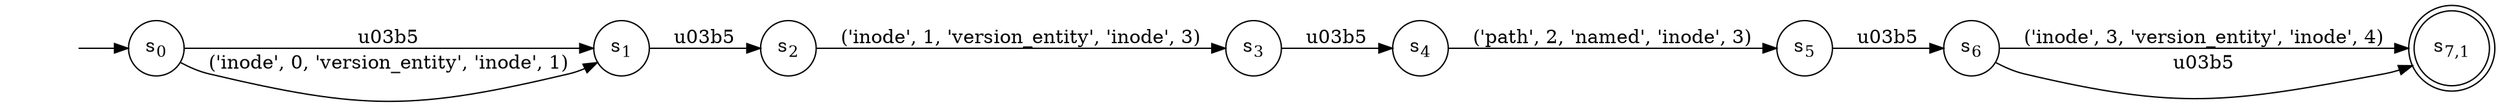 digraph NFA {
    rankdir = LR;
    I [style = invis];
    I -> S0;
    S0 [label = <s<sub>0</sub>>, shape = circle];
    S1 [label = <s<sub>1</sub>>, shape = circle];
    S2 [label = <s<sub>2</sub>>, shape = circle];
    S3 [label = <s<sub>3</sub>>, shape = circle];
    S4 [label = <s<sub>4</sub>>, shape = circle];
    S5 [label = <s<sub>5</sub>>, shape = circle];
    S6 [label = <s<sub>6</sub>>, shape = circle];
    S7 [label = <s<sub>7,1</sub>>, shape = circle, peripheries = 2];
    S6 -> S7 [label = "('inode', 3, 'version_entity', 'inode', 4)"];
    S6 -> S7 [label = "\u03b5"];
    S5 -> S6 [label = "\u03b5"];
    S4 -> S5 [label = "('path', 2, 'named', 'inode', 3)"];
    S3 -> S4 [label = "\u03b5"];
    S2 -> S3 [label = "('inode', 1, 'version_entity', 'inode', 3)"];
    S1 -> S2 [label = "\u03b5"];
    S0 -> S1 [label = "\u03b5"];
    S0 -> S1 [label = "('inode', 0, 'version_entity', 'inode', 1)"];
}
